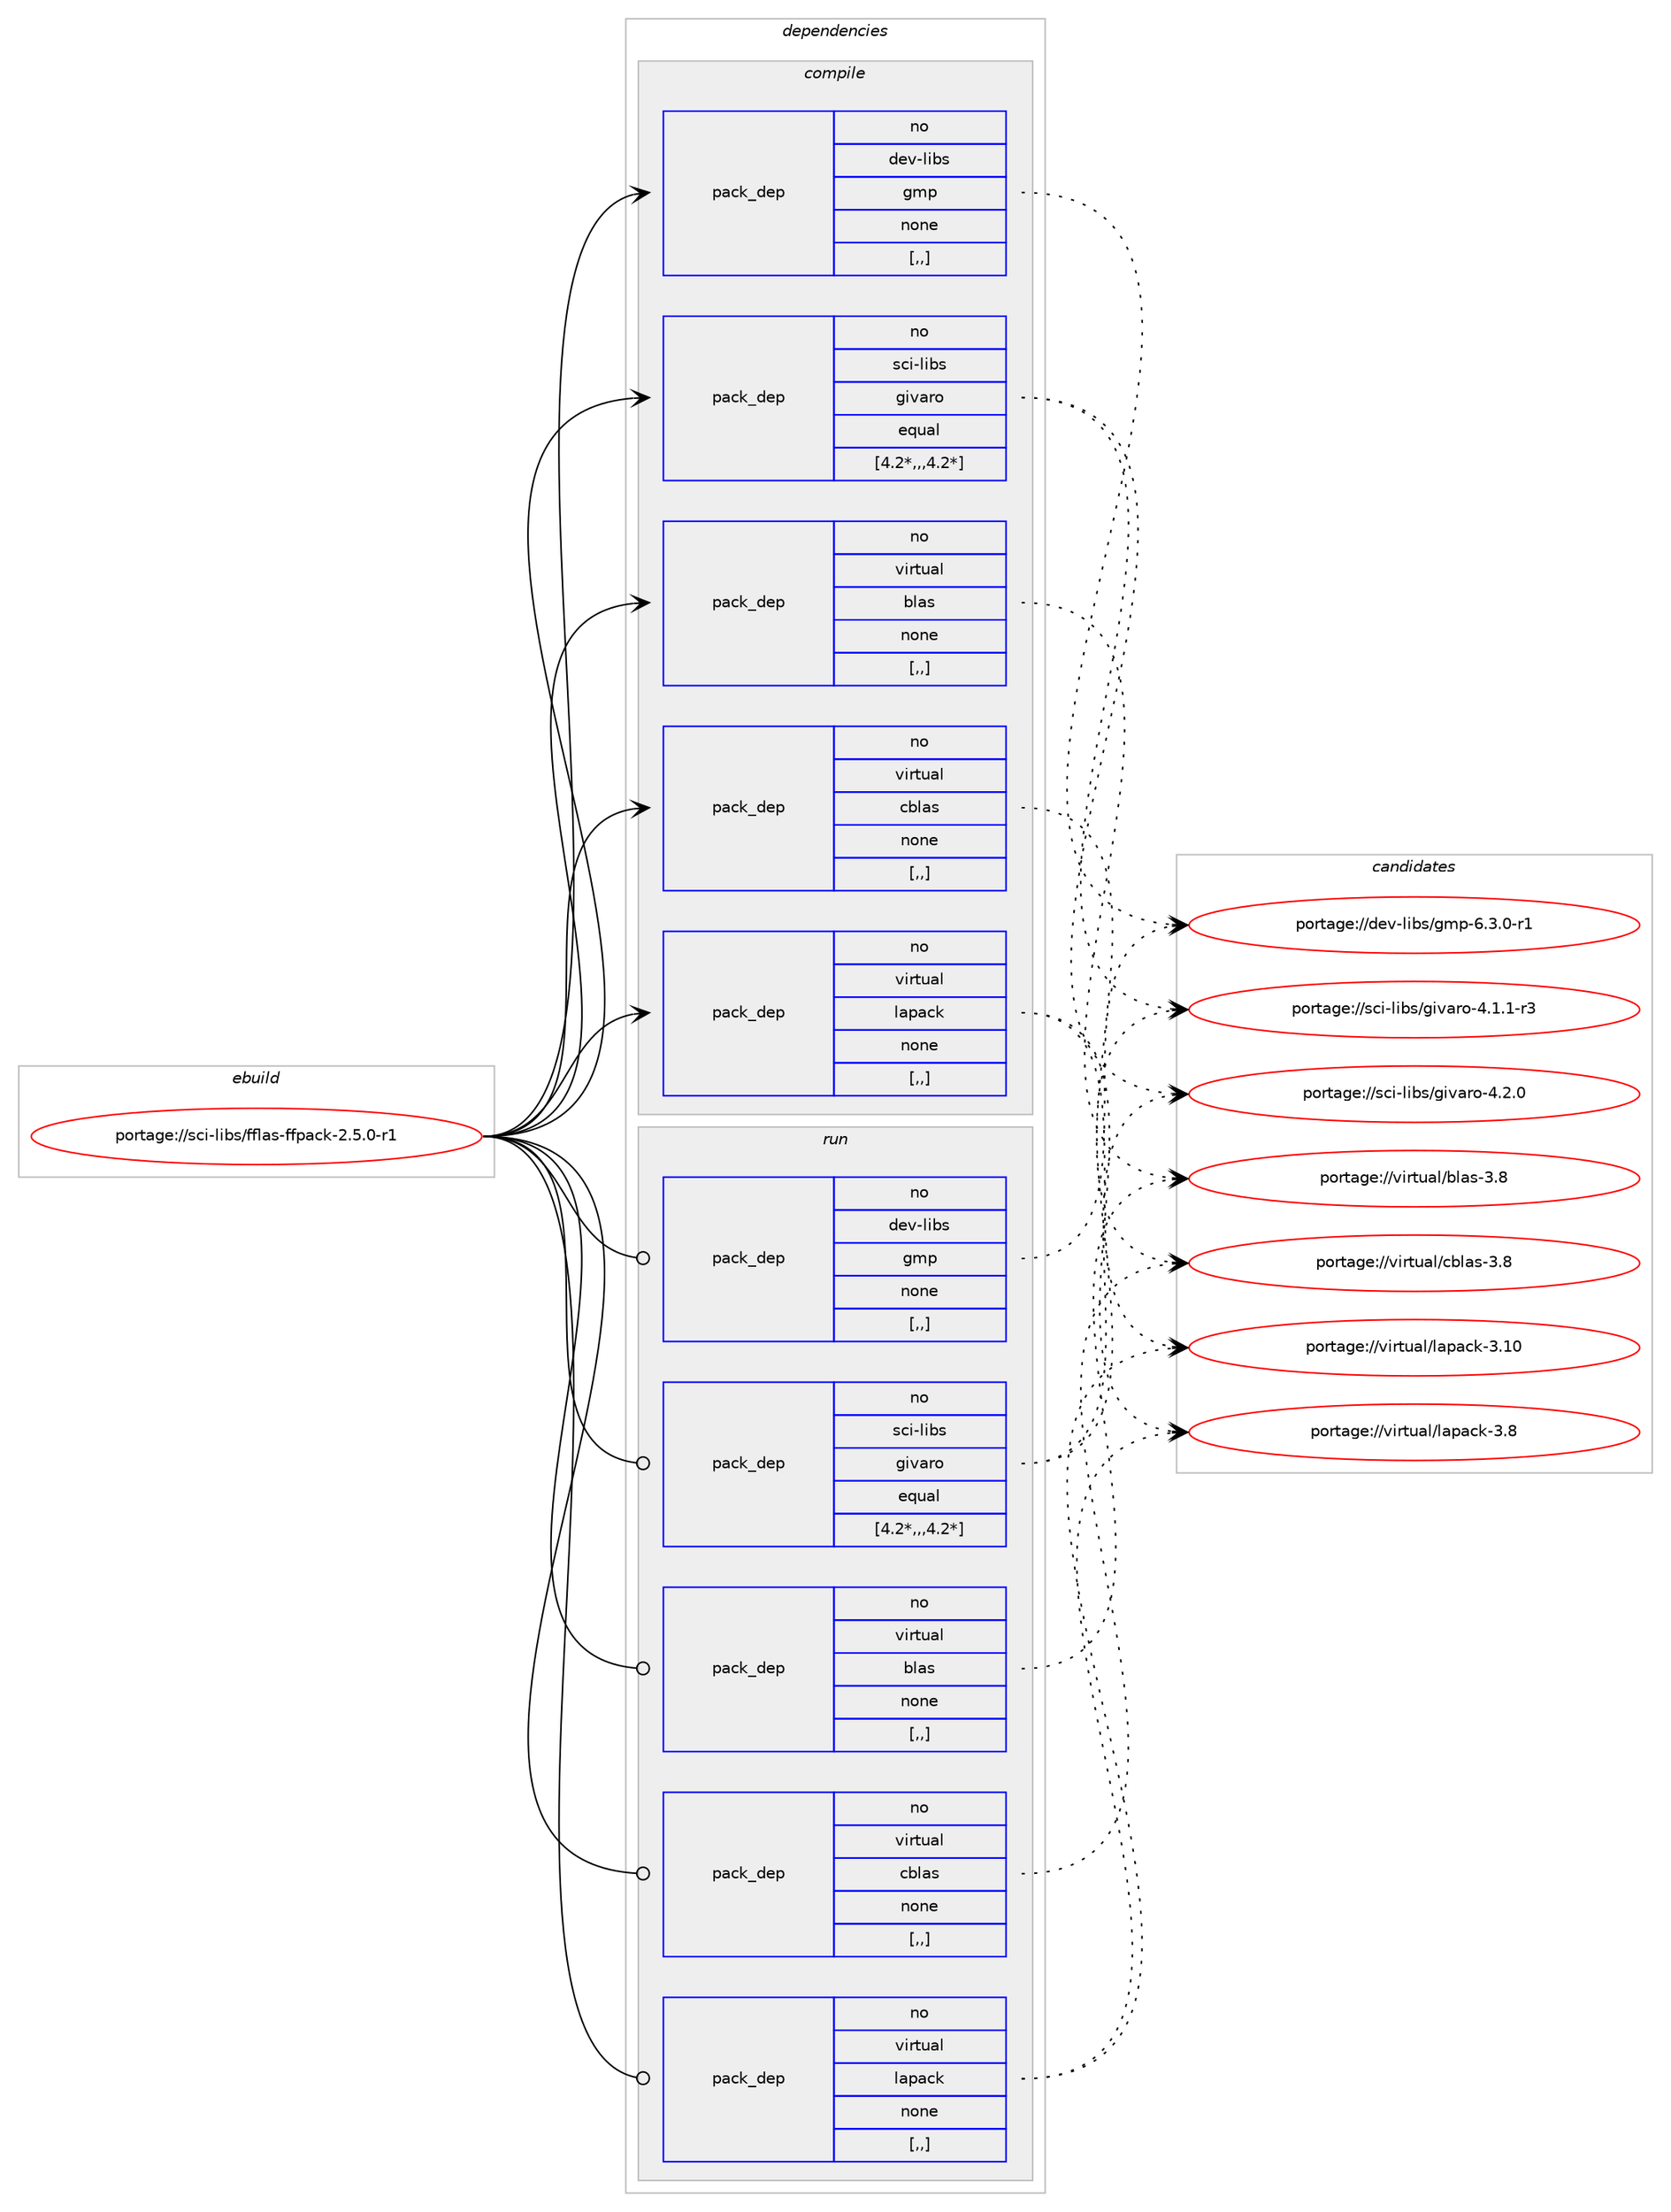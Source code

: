 digraph prolog {

# *************
# Graph options
# *************

newrank=true;
concentrate=true;
compound=true;
graph [rankdir=LR,fontname=Helvetica,fontsize=10,ranksep=1.5];#, ranksep=2.5, nodesep=0.2];
edge  [arrowhead=vee];
node  [fontname=Helvetica,fontsize=10];

# **********
# The ebuild
# **********

subgraph cluster_leftcol {
color=gray;
rank=same;
label=<<i>ebuild</i>>;
id [label="portage://sci-libs/fflas-ffpack-2.5.0-r1", color=red, width=4, href="../sci-libs/fflas-ffpack-2.5.0-r1.svg"];
}

# ****************
# The dependencies
# ****************

subgraph cluster_midcol {
color=gray;
label=<<i>dependencies</i>>;
subgraph cluster_compile {
fillcolor="#eeeeee";
style=filled;
label=<<i>compile</i>>;
subgraph pack285616 {
dependency391785 [label=<<TABLE BORDER="0" CELLBORDER="1" CELLSPACING="0" CELLPADDING="4" WIDTH="220"><TR><TD ROWSPAN="6" CELLPADDING="30">pack_dep</TD></TR><TR><TD WIDTH="110">no</TD></TR><TR><TD>dev-libs</TD></TR><TR><TD>gmp</TD></TR><TR><TD>none</TD></TR><TR><TD>[,,]</TD></TR></TABLE>>, shape=none, color=blue];
}
id:e -> dependency391785:w [weight=20,style="solid",arrowhead="vee"];
subgraph pack285617 {
dependency391786 [label=<<TABLE BORDER="0" CELLBORDER="1" CELLSPACING="0" CELLPADDING="4" WIDTH="220"><TR><TD ROWSPAN="6" CELLPADDING="30">pack_dep</TD></TR><TR><TD WIDTH="110">no</TD></TR><TR><TD>sci-libs</TD></TR><TR><TD>givaro</TD></TR><TR><TD>equal</TD></TR><TR><TD>[4.2*,,,4.2*]</TD></TR></TABLE>>, shape=none, color=blue];
}
id:e -> dependency391786:w [weight=20,style="solid",arrowhead="vee"];
subgraph pack285618 {
dependency391787 [label=<<TABLE BORDER="0" CELLBORDER="1" CELLSPACING="0" CELLPADDING="4" WIDTH="220"><TR><TD ROWSPAN="6" CELLPADDING="30">pack_dep</TD></TR><TR><TD WIDTH="110">no</TD></TR><TR><TD>virtual</TD></TR><TR><TD>blas</TD></TR><TR><TD>none</TD></TR><TR><TD>[,,]</TD></TR></TABLE>>, shape=none, color=blue];
}
id:e -> dependency391787:w [weight=20,style="solid",arrowhead="vee"];
subgraph pack285619 {
dependency391788 [label=<<TABLE BORDER="0" CELLBORDER="1" CELLSPACING="0" CELLPADDING="4" WIDTH="220"><TR><TD ROWSPAN="6" CELLPADDING="30">pack_dep</TD></TR><TR><TD WIDTH="110">no</TD></TR><TR><TD>virtual</TD></TR><TR><TD>cblas</TD></TR><TR><TD>none</TD></TR><TR><TD>[,,]</TD></TR></TABLE>>, shape=none, color=blue];
}
id:e -> dependency391788:w [weight=20,style="solid",arrowhead="vee"];
subgraph pack285620 {
dependency391789 [label=<<TABLE BORDER="0" CELLBORDER="1" CELLSPACING="0" CELLPADDING="4" WIDTH="220"><TR><TD ROWSPAN="6" CELLPADDING="30">pack_dep</TD></TR><TR><TD WIDTH="110">no</TD></TR><TR><TD>virtual</TD></TR><TR><TD>lapack</TD></TR><TR><TD>none</TD></TR><TR><TD>[,,]</TD></TR></TABLE>>, shape=none, color=blue];
}
id:e -> dependency391789:w [weight=20,style="solid",arrowhead="vee"];
}
subgraph cluster_compileandrun {
fillcolor="#eeeeee";
style=filled;
label=<<i>compile and run</i>>;
}
subgraph cluster_run {
fillcolor="#eeeeee";
style=filled;
label=<<i>run</i>>;
subgraph pack285621 {
dependency391790 [label=<<TABLE BORDER="0" CELLBORDER="1" CELLSPACING="0" CELLPADDING="4" WIDTH="220"><TR><TD ROWSPAN="6" CELLPADDING="30">pack_dep</TD></TR><TR><TD WIDTH="110">no</TD></TR><TR><TD>dev-libs</TD></TR><TR><TD>gmp</TD></TR><TR><TD>none</TD></TR><TR><TD>[,,]</TD></TR></TABLE>>, shape=none, color=blue];
}
id:e -> dependency391790:w [weight=20,style="solid",arrowhead="odot"];
subgraph pack285622 {
dependency391791 [label=<<TABLE BORDER="0" CELLBORDER="1" CELLSPACING="0" CELLPADDING="4" WIDTH="220"><TR><TD ROWSPAN="6" CELLPADDING="30">pack_dep</TD></TR><TR><TD WIDTH="110">no</TD></TR><TR><TD>sci-libs</TD></TR><TR><TD>givaro</TD></TR><TR><TD>equal</TD></TR><TR><TD>[4.2*,,,4.2*]</TD></TR></TABLE>>, shape=none, color=blue];
}
id:e -> dependency391791:w [weight=20,style="solid",arrowhead="odot"];
subgraph pack285623 {
dependency391792 [label=<<TABLE BORDER="0" CELLBORDER="1" CELLSPACING="0" CELLPADDING="4" WIDTH="220"><TR><TD ROWSPAN="6" CELLPADDING="30">pack_dep</TD></TR><TR><TD WIDTH="110">no</TD></TR><TR><TD>virtual</TD></TR><TR><TD>blas</TD></TR><TR><TD>none</TD></TR><TR><TD>[,,]</TD></TR></TABLE>>, shape=none, color=blue];
}
id:e -> dependency391792:w [weight=20,style="solid",arrowhead="odot"];
subgraph pack285624 {
dependency391793 [label=<<TABLE BORDER="0" CELLBORDER="1" CELLSPACING="0" CELLPADDING="4" WIDTH="220"><TR><TD ROWSPAN="6" CELLPADDING="30">pack_dep</TD></TR><TR><TD WIDTH="110">no</TD></TR><TR><TD>virtual</TD></TR><TR><TD>cblas</TD></TR><TR><TD>none</TD></TR><TR><TD>[,,]</TD></TR></TABLE>>, shape=none, color=blue];
}
id:e -> dependency391793:w [weight=20,style="solid",arrowhead="odot"];
subgraph pack285625 {
dependency391794 [label=<<TABLE BORDER="0" CELLBORDER="1" CELLSPACING="0" CELLPADDING="4" WIDTH="220"><TR><TD ROWSPAN="6" CELLPADDING="30">pack_dep</TD></TR><TR><TD WIDTH="110">no</TD></TR><TR><TD>virtual</TD></TR><TR><TD>lapack</TD></TR><TR><TD>none</TD></TR><TR><TD>[,,]</TD></TR></TABLE>>, shape=none, color=blue];
}
id:e -> dependency391794:w [weight=20,style="solid",arrowhead="odot"];
}
}

# **************
# The candidates
# **************

subgraph cluster_choices {
rank=same;
color=gray;
label=<<i>candidates</i>>;

subgraph choice285616 {
color=black;
nodesep=1;
choice1001011184510810598115471031091124554465146484511449 [label="portage://dev-libs/gmp-6.3.0-r1", color=red, width=4,href="../dev-libs/gmp-6.3.0-r1.svg"];
dependency391785:e -> choice1001011184510810598115471031091124554465146484511449:w [style=dotted,weight="100"];
}
subgraph choice285617 {
color=black;
nodesep=1;
choice11599105451081059811547103105118971141114552464946494511451 [label="portage://sci-libs/givaro-4.1.1-r3", color=red, width=4,href="../sci-libs/givaro-4.1.1-r3.svg"];
choice1159910545108105981154710310511897114111455246504648 [label="portage://sci-libs/givaro-4.2.0", color=red, width=4,href="../sci-libs/givaro-4.2.0.svg"];
dependency391786:e -> choice11599105451081059811547103105118971141114552464946494511451:w [style=dotted,weight="100"];
dependency391786:e -> choice1159910545108105981154710310511897114111455246504648:w [style=dotted,weight="100"];
}
subgraph choice285618 {
color=black;
nodesep=1;
choice1181051141161179710847981089711545514656 [label="portage://virtual/blas-3.8", color=red, width=4,href="../virtual/blas-3.8.svg"];
dependency391787:e -> choice1181051141161179710847981089711545514656:w [style=dotted,weight="100"];
}
subgraph choice285619 {
color=black;
nodesep=1;
choice118105114116117971084799981089711545514656 [label="portage://virtual/cblas-3.8", color=red, width=4,href="../virtual/cblas-3.8.svg"];
dependency391788:e -> choice118105114116117971084799981089711545514656:w [style=dotted,weight="100"];
}
subgraph choice285620 {
color=black;
nodesep=1;
choice11810511411611797108471089711297991074551464948 [label="portage://virtual/lapack-3.10", color=red, width=4,href="../virtual/lapack-3.10.svg"];
choice118105114116117971084710897112979910745514656 [label="portage://virtual/lapack-3.8", color=red, width=4,href="../virtual/lapack-3.8.svg"];
dependency391789:e -> choice11810511411611797108471089711297991074551464948:w [style=dotted,weight="100"];
dependency391789:e -> choice118105114116117971084710897112979910745514656:w [style=dotted,weight="100"];
}
subgraph choice285621 {
color=black;
nodesep=1;
choice1001011184510810598115471031091124554465146484511449 [label="portage://dev-libs/gmp-6.3.0-r1", color=red, width=4,href="../dev-libs/gmp-6.3.0-r1.svg"];
dependency391790:e -> choice1001011184510810598115471031091124554465146484511449:w [style=dotted,weight="100"];
}
subgraph choice285622 {
color=black;
nodesep=1;
choice11599105451081059811547103105118971141114552464946494511451 [label="portage://sci-libs/givaro-4.1.1-r3", color=red, width=4,href="../sci-libs/givaro-4.1.1-r3.svg"];
choice1159910545108105981154710310511897114111455246504648 [label="portage://sci-libs/givaro-4.2.0", color=red, width=4,href="../sci-libs/givaro-4.2.0.svg"];
dependency391791:e -> choice11599105451081059811547103105118971141114552464946494511451:w [style=dotted,weight="100"];
dependency391791:e -> choice1159910545108105981154710310511897114111455246504648:w [style=dotted,weight="100"];
}
subgraph choice285623 {
color=black;
nodesep=1;
choice1181051141161179710847981089711545514656 [label="portage://virtual/blas-3.8", color=red, width=4,href="../virtual/blas-3.8.svg"];
dependency391792:e -> choice1181051141161179710847981089711545514656:w [style=dotted,weight="100"];
}
subgraph choice285624 {
color=black;
nodesep=1;
choice118105114116117971084799981089711545514656 [label="portage://virtual/cblas-3.8", color=red, width=4,href="../virtual/cblas-3.8.svg"];
dependency391793:e -> choice118105114116117971084799981089711545514656:w [style=dotted,weight="100"];
}
subgraph choice285625 {
color=black;
nodesep=1;
choice11810511411611797108471089711297991074551464948 [label="portage://virtual/lapack-3.10", color=red, width=4,href="../virtual/lapack-3.10.svg"];
choice118105114116117971084710897112979910745514656 [label="portage://virtual/lapack-3.8", color=red, width=4,href="../virtual/lapack-3.8.svg"];
dependency391794:e -> choice11810511411611797108471089711297991074551464948:w [style=dotted,weight="100"];
dependency391794:e -> choice118105114116117971084710897112979910745514656:w [style=dotted,weight="100"];
}
}

}
